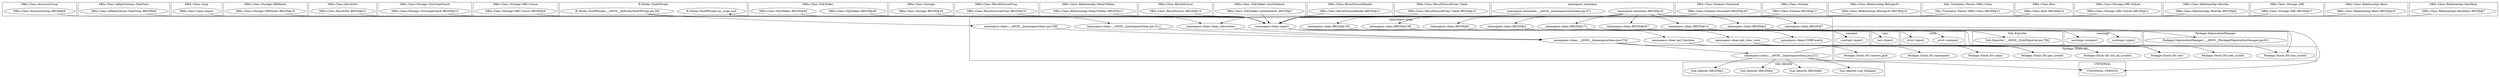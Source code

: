 digraph {
graph [overlap=false]
subgraph cluster_DBIx_Class_AccessorGroup {
	label="DBIx::Class::AccessorGroup";
	"DBIx::Class::AccessorGroup::BEGIN@8";
}
subgraph cluster_Sub_Identify {
	label="Sub::Identify";
	"Sub::Identify::BEGIN@3";
	"Sub::Identify::sub_fullname";
	"Sub::Identify::BEGIN@6";
	"Sub::Identify::BEGIN@4";
}
subgraph cluster_DBIx_Class_InflateColumn_DateTime {
	label="DBIx::Class::InflateColumn::DateTime";
	"DBIx::Class::InflateColumn::DateTime::BEGIN@8";
}
subgraph cluster_DBIx_Class_Carp {
	label="DBIx::Class::Carp";
	"DBIx::Class::Carp::import";
}
subgraph cluster_DBIx_Class_Storage_DBIHacks {
	label="DBIx::Class::Storage::DBIHacks";
	"DBIx::Class::Storage::DBIHacks::BEGIN@19";
}
subgraph cluster_Package_Stash_XS {
	label="Package::Stash::XS";
	"Package::Stash::XS::get_symbol";
	"Package::Stash::XS::has_symbol";
	"Package::Stash::XS::list_all_symbols";
	"Package::Stash::XS::add_symbol";
	"Package::Stash::XS::name";
	"Package::Stash::XS::namespace";
	"Package::Stash::XS::new";
	"Package::Stash::XS::remove_glob";
}
subgraph cluster_DBIx_Class_ResultSet {
	label="DBIx::Class::ResultSet";
	"DBIx::Class::ResultSet::BEGIN@22";
}
subgraph cluster_DBIx_Class_Storage_TxnScopeGuard {
	label="DBIx::Class::Storage::TxnScopeGuard";
	"DBIx::Class::Storage::TxnScopeGuard::BEGIN@10";
}
subgraph cluster_UNIVERSAL {
	label="UNIVERSAL";
	"UNIVERSAL::VERSION";
}
subgraph cluster_DBIx_Class_Storage_DBI_Cursor {
	label="DBIx::Class::Storage::DBI::Cursor";
	"DBIx::Class::Storage::DBI::Cursor::BEGIN@9";
}
subgraph cluster_namespace_clean {
	label="namespace::clean";
	"namespace::clean::BEGIN@168";
	"namespace::clean::BEGIN@6";
	"namespace::clean::BEGIN@4";
	"namespace::clean::BEGIN@14";
	"namespace::clean::get_functions";
	"namespace::clean::BEGIN@467";
	"namespace::clean::BEGIN@7";
	"namespace::clean::__ANON__[namespace/clean.pm:311]";
	"namespace::clean::BEGIN@171";
	"namespace::clean::__ANON__[namespace/clean.pm:338]";
	"namespace::clean::BEGIN@3";
	"namespace::clean::clean_subroutines";
	"namespace::clean::get_class_store";
	"namespace::clean::BEGIN@169";
	"namespace::clean::__ANON__[namespace/clean.pm:274]";
	"namespace::clean::__ANON__[namespace/clean.pm:221]";
	"namespace::clean::import";
	"namespace::clean::CORE:match";
}
subgraph cluster_DBIx_Class_SQLMaker {
	label="DBIx::Class::SQLMaker";
	"DBIx::Class::SQLMaker::BEGIN@48";
	"DBIx::Class::SQLMaker::BEGIN@64";
}
subgraph cluster_DBIx_Class_Storage {
	label="DBIx::Class::Storage";
	"DBIx::Class::Storage::BEGIN@19";
}
subgraph cluster_DBIx_Class_ResultSourceProxy {
	label="DBIx::Class::ResultSourceProxy";
	"DBIx::Class::ResultSourceProxy::BEGIN@10";
}
subgraph cluster_Package_DeprecationManager {
	label="Package::DeprecationManager";
	"Package::DeprecationManager::__ANON__[Package/DeprecationManager.pm:61]";
}
subgraph cluster_DBIx_Class_Relationship_ManyToMany {
	label="DBIx::Class::Relationship::ManyToMany";
	"DBIx::Class::Relationship::ManyToMany::BEGIN@11";
}
subgraph cluster_DBIx_Class_ResultSource {
	label="DBIx::Class::ResultSource";
	"DBIx::Class::ResultSource::BEGIN@14";
}
subgraph cluster_DBIx_Class_SQLMaker_LimitDialects {
	label="DBIx::Class::SQLMaker::LimitDialects";
	"DBIx::Class::SQLMaker::LimitDialects::BEGIN@7";
}
subgraph cluster_DBIx_Class_ResultSourceHandle {
	label="DBIx::Class::ResultSourceHandle";
	"DBIx::Class::ResultSourceHandle::BEGIN@11";
}
subgraph cluster_DBIx_Class_ResultSourceProxy_Table {
	label="DBIx::Class::ResultSourceProxy::Table";
	"DBIx::Class::ResultSourceProxy::Table::BEGIN@10";
}
subgraph cluster_warnings {
	label="warnings";
	"warnings::unimport";
	"warnings::import";
}
subgraph cluster_vars {
	label="vars";
	"vars::import";
}
subgraph cluster_namespace_autoclean {
	label="namespace::autoclean";
	"namespace::autoclean::__ANON__[namespace/autoclean.pm:57]";
	"namespace::autoclean::BEGIN@16";
}
subgraph cluster_B_Hooks_EndOfScope {
	label="B::Hooks::EndOfScope";
	"B::Hooks::EndOfScope::__ANON__[B/Hooks/EndOfScope.pm:26]";
	"B::Hooks::EndOfScope::on_scope_end";
}
subgraph cluster_DBIx_Class_Schema_Versioned {
	label="DBIx::Class::Schema::Versioned";
	"DBIx::Class::Schema::Versioned::BEGIN@207";
}
subgraph cluster_DBIx_Class_Schema {
	label="DBIx::Class::Schema";
	"DBIx::Class::Schema::BEGIN@12";
}
subgraph cluster_DBIx_Class_Relationship_BelongsTo {
	label="DBIx::Class::Relationship::BelongsTo";
	"DBIx::Class::Relationship::BelongsTo::BEGIN@10";
}
subgraph cluster_SQL_Translator_Parser_DBIx_Class {
	label="SQL::Translator::Parser::DBIx::Class";
	"SQL::Translator::Parser::DBIx::Class::BEGIN@21";
}
subgraph cluster_DBIx_Class_Row {
	label="DBIx::Class::Row";
	"DBIx::Class::Row::BEGIN@24";
}
subgraph cluster_Sub_Exporter {
	label="Sub::Exporter";
	"Sub::Exporter::__ANON__[Sub/Exporter.pm:756]";
}
subgraph cluster_strict {
	label="strict";
	"strict::import";
	"strict::unimport";
}
subgraph cluster_constant {
	label="constant";
	"constant::import";
}
subgraph cluster_DBIx_Class_Storage_DBI_SQLite {
	label="DBIx::Class::Storage::DBI::SQLite";
	"DBIx::Class::Storage::DBI::SQLite::BEGIN@11";
}
subgraph cluster_DBIx_Class_Relationship_HasOne {
	label="DBIx::Class::Relationship::HasOne";
	"DBIx::Class::Relationship::HasOne::BEGIN@8";
}
subgraph cluster_DBIx_Class_Storage_DBI {
	label="DBIx::Class::Storage::DBI";
	"DBIx::Class::Storage::DBI::BEGIN@17";
}
subgraph cluster_DBIx_Class_Relationship_Base {
	label="DBIx::Class::Relationship::Base";
	"DBIx::Class::Relationship::Base::BEGIN@10";
}
subgraph cluster_DBIx_Class_Relationship_HasMany {
	label="DBIx::Class::Relationship::HasMany";
	"DBIx::Class::Relationship::HasMany::BEGIN@7";
}
"namespace::clean::__ANON__[namespace/clean.pm:221]" -> "Sub::Identify::sub_fullname";
"namespace::autoclean::BEGIN@16" -> "namespace::clean::BEGIN@7";
"B::Hooks::EndOfScope::__ANON__[B/Hooks/EndOfScope.pm:26]" -> "namespace::clean::__ANON__[namespace/clean.pm:311]";
"namespace::clean::__ANON__[namespace/clean.pm:274]" -> "Package::Stash::XS::remove_glob";
"DBIx::Class::SQLMaker::BEGIN@64" -> "namespace::clean::clean_subroutines";
"namespace::autoclean::__ANON__[namespace/autoclean.pm:57]" -> "namespace::clean::clean_subroutines";
"namespace::autoclean::BEGIN@16" -> "namespace::clean::BEGIN@3";
"namespace::clean::import" -> "Package::Stash::XS::has_symbol";
"namespace::clean::get_class_store" -> "Package::Stash::XS::has_symbol";
"namespace::autoclean::BEGIN@16" -> "namespace::clean::BEGIN@171";
"namespace::clean::get_class_store" -> "Package::Stash::XS::get_symbol";
"namespace::clean::get_functions" -> "Package::Stash::XS::get_symbol";
"namespace::clean::__ANON__[namespace/clean.pm:274]" -> "Package::Stash::XS::get_symbol";
"namespace::clean::get_functions" -> "Package::Stash::XS::list_all_symbols";
"namespace::autoclean::BEGIN@16" -> "namespace::clean::BEGIN@14";
"namespace::clean::__ANON__[namespace/clean.pm:311]" -> "namespace::clean::__ANON__[namespace/clean.pm:274]";
"namespace::clean::clean_subroutines" -> "namespace::clean::__ANON__[namespace/clean.pm:274]";
"namespace::clean::__ANON__[namespace/clean.pm:338]" -> "namespace::clean::__ANON__[namespace/clean.pm:274]";
"namespace::clean::BEGIN@169" -> "constant::import";
"namespace::clean::BEGIN@168" -> "constant::import";
"namespace::clean::BEGIN@171" -> "strict::unimport";
"namespace::clean::BEGIN@3" -> "warnings::import";
"namespace::clean::BEGIN@6" -> "vars::import";
"namespace::autoclean::BEGIN@16" -> "namespace::clean::BEGIN@168";
"namespace::clean::import" -> "Package::Stash::XS::new";
"namespace::clean::get_class_store" -> "Package::Stash::XS::new";
"namespace::clean::get_functions" -> "Package::Stash::XS::new";
"namespace::clean::__ANON__[namespace/clean.pm:274]" -> "Package::Stash::XS::new";
"DBIx::Class::SQLMaker::BEGIN@48" -> "namespace::clean::import";
"DBIx::Class::Schema::Versioned::BEGIN@207" -> "namespace::clean::import";
"DBIx::Class::AccessorGroup::BEGIN@8" -> "namespace::clean::import";
"DBIx::Class::Relationship::BelongsTo::BEGIN@10" -> "namespace::clean::import";
"DBIx::Class::ResultSet::BEGIN@22" -> "namespace::clean::import";
"DBIx::Class::Storage::DBI::Cursor::BEGIN@9" -> "namespace::clean::import";
"DBIx::Class::Storage::DBIHacks::BEGIN@19" -> "namespace::clean::import";
"DBIx::Class::Relationship::ManyToMany::BEGIN@11" -> "namespace::clean::import";
"DBIx::Class::ResultSourceHandle::BEGIN@11" -> "namespace::clean::import";
"DBIx::Class::Storage::DBI::BEGIN@17" -> "namespace::clean::import";
"DBIx::Class::Relationship::HasOne::BEGIN@8" -> "namespace::clean::import";
"DBIx::Class::ResultSourceProxy::Table::BEGIN@10" -> "namespace::clean::import";
"DBIx::Class::InflateColumn::DateTime::BEGIN@8" -> "namespace::clean::import";
"DBIx::Class::Relationship::HasMany::BEGIN@7" -> "namespace::clean::import";
"DBIx::Class::ResultSourceProxy::BEGIN@10" -> "namespace::clean::import";
"DBIx::Class::ResultSource::BEGIN@14" -> "namespace::clean::import";
"DBIx::Class::Schema::BEGIN@12" -> "namespace::clean::import";
"SQL::Translator::Parser::DBIx::Class::BEGIN@21" -> "namespace::clean::import";
"DBIx::Class::SQLMaker::LimitDialects::BEGIN@7" -> "namespace::clean::import";
"DBIx::Class::Row::BEGIN@24" -> "namespace::clean::import";
"DBIx::Class::Carp::import" -> "namespace::clean::import";
"DBIx::Class::Storage::DBI::SQLite::BEGIN@11" -> "namespace::clean::import";
"DBIx::Class::Relationship::Base::BEGIN@10" -> "namespace::clean::import";
"namespace::autoclean::BEGIN@16" -> "namespace::clean::import";
"DBIx::Class::Storage::BEGIN@19" -> "namespace::clean::import";
"DBIx::Class::Storage::TxnScopeGuard::BEGIN@10" -> "namespace::clean::import";
"namespace::clean::BEGIN@4" -> "strict::import";
"namespace::clean::BEGIN@14" -> "UNIVERSAL::VERSION";
"namespace::clean::__ANON__[namespace/clean.pm:221]" -> "UNIVERSAL::VERSION";
"namespace::autoclean::BEGIN@16" -> "namespace::clean::BEGIN@467";
"namespace::clean::BEGIN@467" -> "warnings::unimport";
"namespace::clean::__ANON__[namespace/clean.pm:221]" -> "Sub::Identify::BEGIN@6";
"namespace::autoclean::BEGIN@16" -> "namespace::clean::BEGIN@4";
"namespace::clean::BEGIN@14" -> "Sub::Exporter::__ANON__[Sub/Exporter.pm:756]";
"B::Hooks::EndOfScope::__ANON__[B/Hooks/EndOfScope.pm:26]" -> "namespace::clean::__ANON__[namespace/clean.pm:338]";
"namespace::clean::import" -> "namespace::clean::get_class_store";
"namespace::clean::import" -> "B::Hooks::EndOfScope::on_scope_end";
"namespace::clean::import" -> "namespace::clean::CORE:match";
"namespace::clean::__ANON__[namespace/clean.pm:274]" -> "Package::Stash::XS::namespace";
"namespace::autoclean::BEGIN@16" -> "namespace::clean::BEGIN@169";
"namespace::clean::__ANON__[namespace/clean.pm:221]" -> "Sub::Identify::BEGIN@3";
"namespace::clean::__ANON__[namespace/clean.pm:221]" -> "Package::Stash::XS::name";
"namespace::autoclean::BEGIN@16" -> "namespace::clean::BEGIN@6";
"namespace::clean::get_class_store" -> "Package::Stash::XS::add_symbol";
"namespace::clean::__ANON__[namespace/clean.pm:274]" -> "namespace::clean::__ANON__[namespace/clean.pm:221]";
"namespace::clean::BEGIN@7" -> "Package::DeprecationManager::__ANON__[Package/DeprecationManager.pm:61]";
"namespace::clean::import" -> "namespace::clean::get_functions";
"namespace::clean::__ANON__[namespace/clean.pm:221]" -> "Sub::Identify::BEGIN@4";
}
